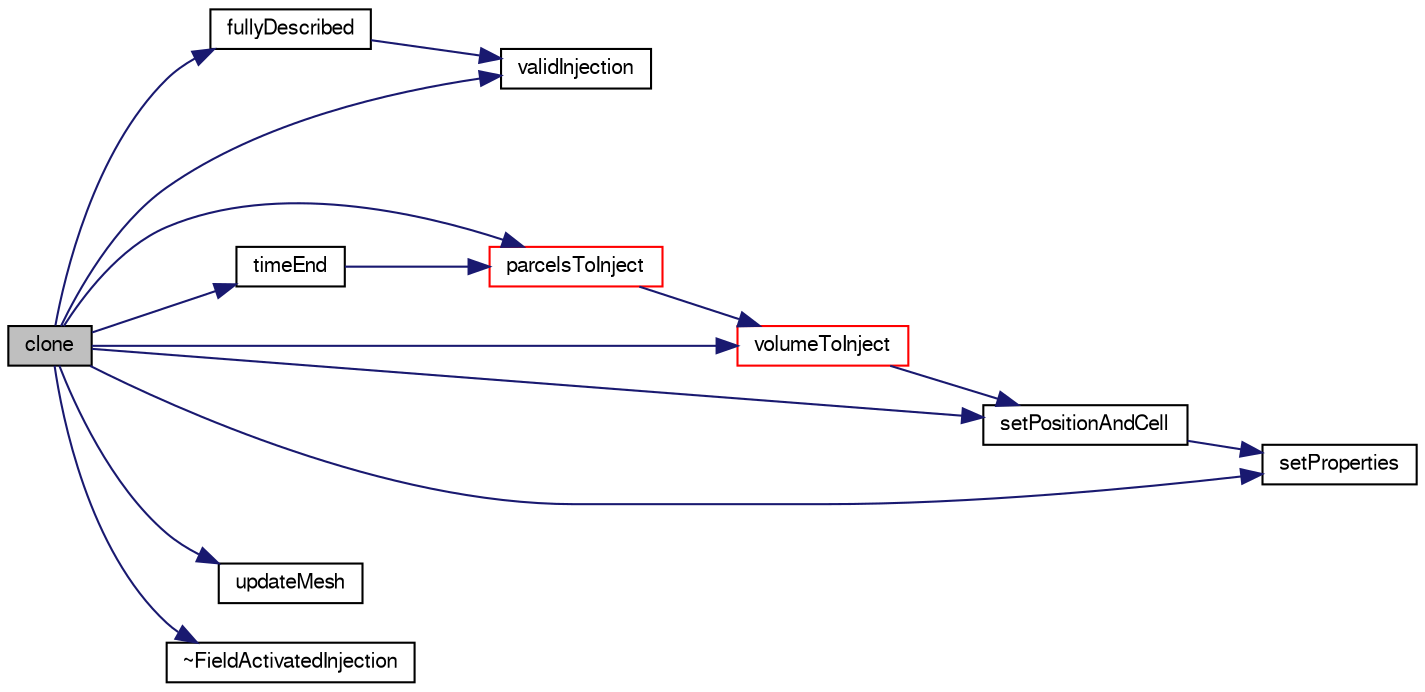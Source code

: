 digraph "clone"
{
  bgcolor="transparent";
  edge [fontname="FreeSans",fontsize="10",labelfontname="FreeSans",labelfontsize="10"];
  node [fontname="FreeSans",fontsize="10",shape=record];
  rankdir="LR";
  Node15 [label="clone",height=0.2,width=0.4,color="black", fillcolor="grey75", style="filled", fontcolor="black"];
  Node15 -> Node16 [color="midnightblue",fontsize="10",style="solid",fontname="FreeSans"];
  Node16 [label="fullyDescribed",height=0.2,width=0.4,color="black",URL="$a24066.html#af4fb99083ed1d810af7074f440cb0aa2",tooltip="Flag to identify whether model fully describes the parcel. "];
  Node16 -> Node17 [color="midnightblue",fontsize="10",style="solid",fontname="FreeSans"];
  Node17 [label="validInjection",height=0.2,width=0.4,color="black",URL="$a24066.html#a6b2f13f20088f7dc14953978d3ee7554",tooltip="Return flag to identify whether or not injection of parcelI is. "];
  Node15 -> Node18 [color="midnightblue",fontsize="10",style="solid",fontname="FreeSans"];
  Node18 [label="parcelsToInject",height=0.2,width=0.4,color="red",URL="$a24066.html#a4c4730db6620caeb697dfb15e7ed265a",tooltip="Number of parcels to introduce relative to SOI. "];
  Node18 -> Node20 [color="midnightblue",fontsize="10",style="solid",fontname="FreeSans"];
  Node20 [label="volumeToInject",height=0.2,width=0.4,color="red",URL="$a24066.html#a429d17f10d15e9c7727159582c3f149b",tooltip="Volume of parcels to introduce relative to SOI. "];
  Node20 -> Node21 [color="midnightblue",fontsize="10",style="solid",fontname="FreeSans"];
  Node21 [label="setPositionAndCell",height=0.2,width=0.4,color="black",URL="$a24066.html#aad46d52ac65ec9617ddd76b06e2bc670",tooltip="Set the injection position and owner cell, tetFace and tetPt. "];
  Node21 -> Node22 [color="midnightblue",fontsize="10",style="solid",fontname="FreeSans"];
  Node22 [label="setProperties",height=0.2,width=0.4,color="black",URL="$a24066.html#a9c29fb14e9bea94ae75c185efe894b00",tooltip="Set the parcel properties. "];
  Node15 -> Node21 [color="midnightblue",fontsize="10",style="solid",fontname="FreeSans"];
  Node15 -> Node22 [color="midnightblue",fontsize="10",style="solid",fontname="FreeSans"];
  Node15 -> Node23 [color="midnightblue",fontsize="10",style="solid",fontname="FreeSans"];
  Node23 [label="timeEnd",height=0.2,width=0.4,color="black",URL="$a24066.html#afd5e776d9ab536787996546ab74c728d",tooltip="Return the end-of-injection time. "];
  Node23 -> Node18 [color="midnightblue",fontsize="10",style="solid",fontname="FreeSans"];
  Node15 -> Node24 [color="midnightblue",fontsize="10",style="solid",fontname="FreeSans"];
  Node24 [label="updateMesh",height=0.2,width=0.4,color="black",URL="$a24066.html#ae5693a309a936ac1040dd48c2881677f",tooltip="Set injector locations when mesh is updated. "];
  Node15 -> Node17 [color="midnightblue",fontsize="10",style="solid",fontname="FreeSans"];
  Node15 -> Node20 [color="midnightblue",fontsize="10",style="solid",fontname="FreeSans"];
  Node15 -> Node25 [color="midnightblue",fontsize="10",style="solid",fontname="FreeSans"];
  Node25 [label="~FieldActivatedInjection",height=0.2,width=0.4,color="black",URL="$a24066.html#a8a0377f444c6bab15db4e4958e15d6de",tooltip="Destructor. "];
}

